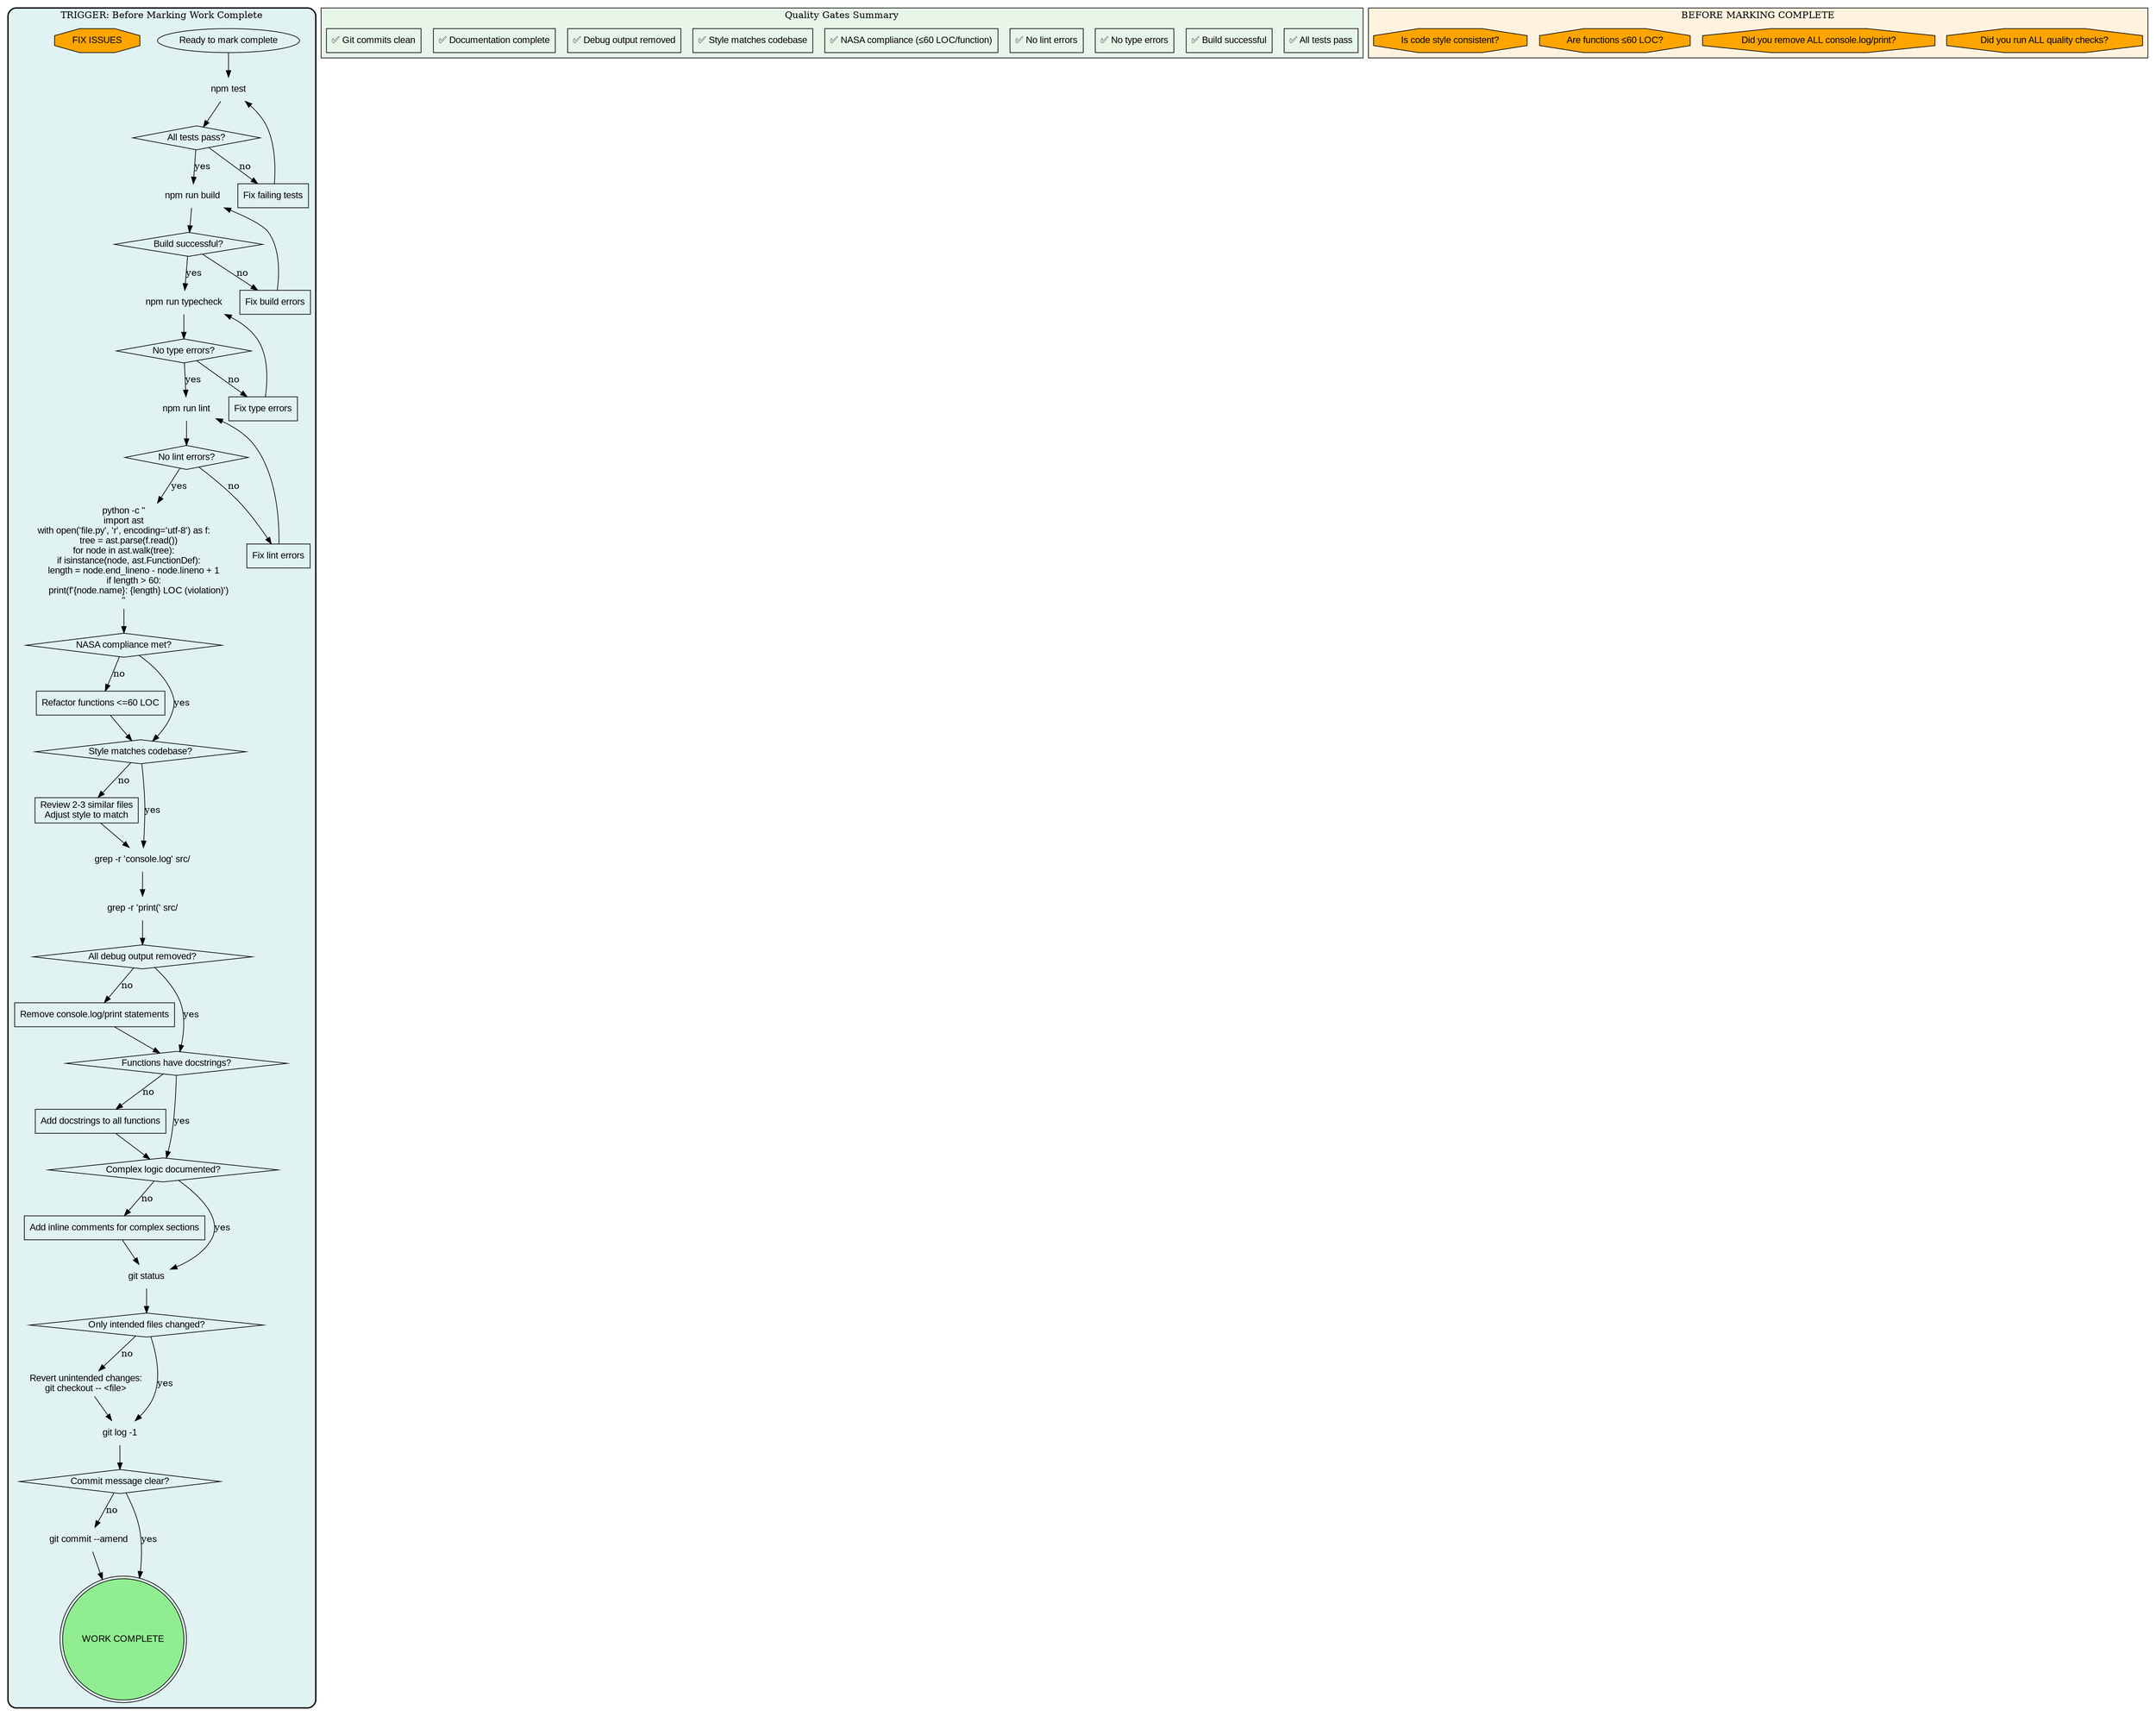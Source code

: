 digraph COMPLETION_CHECKLIST {
    // TRIGGER: Before marking work complete
    // USE WHEN:
    //   - Feature implementation finished
    //   - About to mark task as done
    //   - Ready for review/merge

    rankdir=TB;
    node [fontname="Arial"];

    subgraph cluster_completion {
        label="TRIGGER: Before Marking Work Complete";
        style="rounded,bold";
        bgcolor="#e0f2f1";

        // Entry
        "Ready to mark complete" [shape=ellipse];

        // Test verification
        "npm test" [shape=plaintext];
        "All tests pass?" [shape=diamond];
        "Fix failing tests" [shape=box];

        // Build verification
        "npm run build" [shape=plaintext];
        "Build successful?" [shape=diamond];
        "Fix build errors" [shape=box];

        // Type checking
        "npm run typecheck" [shape=plaintext];
        "No type errors?" [shape=diamond];
        "Fix type errors" [shape=box];

        // Linting
        "npm run lint" [shape=plaintext];
        "No lint errors?" [shape=diamond];
        "Fix lint errors" [shape=box];

        // NASA compliance
        "python -c \"\nimport ast\nwith open('file.py', 'r', encoding='utf-8') as f:\n    tree = ast.parse(f.read())\nfor node in ast.walk(tree):\n    if isinstance(node, ast.FunctionDef):\n        length = node.end_lineno - node.lineno + 1\n        if length > 60:\n            print(f'{node.name}: {length} LOC (violation)')\n\"" [shape=plaintext];
        "NASA compliance met?" [shape=diamond];
        "Refactor functions <=60 LOC" [shape=box];

        // Code style
        "Style matches codebase?" [shape=diamond];
        "Review 2-3 similar files\nAdjust style to match" [shape=box];

        // Debug output cleanup
        "grep -r 'console.log' src/" [shape=plaintext];
        "grep -r 'print(' src/" [shape=plaintext];
        "All debug output removed?" [shape=diamond];
        "Remove console.log/print statements" [shape=box];

        // Documentation
        "Functions have docstrings?" [shape=diamond];
        "Add docstrings to all functions" [shape=box];

        "Complex logic documented?" [shape=diamond];
        "Add inline comments for complex sections" [shape=box];

        // Git status
        "git status" [shape=plaintext];
        "Only intended files changed?" [shape=diamond];
        "Revert unintended changes:\ngit checkout -- <file>" [shape=plaintext];

        // Commit verification
        "git log -1" [shape=plaintext];
        "Commit message clear?" [shape=diamond];
        "git commit --amend" [shape=plaintext];

        "WORK COMPLETE" [shape=doublecircle, style=filled, fillcolor=lightgreen];
        "FIX ISSUES" [shape=octagon, style=filled, fillcolor=orange];

        // Flow
        "Ready to mark complete" -> "npm test";

        "npm test" -> "All tests pass?";
        "All tests pass?" -> "npm run build" [label="yes"];
        "All tests pass?" -> "Fix failing tests" [label="no"];
        "Fix failing tests" -> "npm test";

        "npm run build" -> "Build successful?";
        "Build successful?" -> "npm run typecheck" [label="yes"];
        "Build successful?" -> "Fix build errors" [label="no"];
        "Fix build errors" -> "npm run build";

        "npm run typecheck" -> "No type errors?";
        "No type errors?" -> "npm run lint" [label="yes"];
        "No type errors?" -> "Fix type errors" [label="no"];
        "Fix type errors" -> "npm run typecheck";

        "npm run lint" -> "No lint errors?";
        "No lint errors?" -> "python -c \"\nimport ast\nwith open('file.py', 'r', encoding='utf-8') as f:\n    tree = ast.parse(f.read())\nfor node in ast.walk(tree):\n    if isinstance(node, ast.FunctionDef):\n        length = node.end_lineno - node.lineno + 1\n        if length > 60:\n            print(f'{node.name}: {length} LOC (violation)')\n\"" [label="yes"];
        "No lint errors?" -> "Fix lint errors" [label="no"];
        "Fix lint errors" -> "npm run lint";

        "python -c \"\nimport ast\nwith open('file.py', 'r', encoding='utf-8') as f:\n    tree = ast.parse(f.read())\nfor node in ast.walk(tree):\n    if isinstance(node, ast.FunctionDef):\n        length = node.end_lineno - node.lineno + 1\n        if length > 60:\n            print(f'{node.name}: {length} LOC (violation)')\n\"" -> "NASA compliance met?";
        "NASA compliance met?" -> "Style matches codebase?" [label="yes"];
        "NASA compliance met?" -> "Refactor functions <=60 LOC" [label="no"];
        "Refactor functions <=60 LOC" -> "Style matches codebase?";

        "Style matches codebase?" -> "grep -r 'console.log' src/" [label="yes"];
        "Style matches codebase?" -> "Review 2-3 similar files\nAdjust style to match" [label="no"];
        "Review 2-3 similar files\nAdjust style to match" -> "grep -r 'console.log' src/";

        "grep -r 'console.log' src/" -> "grep -r 'print(' src/";
        "grep -r 'print(' src/" -> "All debug output removed?";
        "All debug output removed?" -> "Functions have docstrings?" [label="yes"];
        "All debug output removed?" -> "Remove console.log/print statements" [label="no"];
        "Remove console.log/print statements" -> "Functions have docstrings?";

        "Functions have docstrings?" -> "Complex logic documented?" [label="yes"];
        "Functions have docstrings?" -> "Add docstrings to all functions" [label="no"];
        "Add docstrings to all functions" -> "Complex logic documented?";

        "Complex logic documented?" -> "git status" [label="yes"];
        "Complex logic documented?" -> "Add inline comments for complex sections" [label="no"];
        "Add inline comments for complex sections" -> "git status";

        "git status" -> "Only intended files changed?";
        "Only intended files changed?" -> "git log -1" [label="yes"];
        "Only intended files changed?" -> "Revert unintended changes:\ngit checkout -- <file>" [label="no"];
        "Revert unintended changes:\ngit checkout -- <file>" -> "git log -1";

        "git log -1" -> "Commit message clear?";
        "Commit message clear?" -> "WORK COMPLETE" [label="yes"];
        "Commit message clear?" -> "git commit --amend" [label="no"];
        "git commit --amend" -> "WORK COMPLETE";
    }

    // Quality gates summary
    subgraph cluster_quality_gates {
        label="Quality Gates Summary";
        bgcolor="#e8f5e9";

        "✅ All tests pass" [shape=box];
        "✅ Build successful" [shape=box];
        "✅ No type errors" [shape=box];
        "✅ No lint errors" [shape=box];
        "✅ NASA compliance (≤60 LOC/function)" [shape=box];
        "✅ Style matches codebase" [shape=box];
        "✅ Debug output removed" [shape=box];
        "✅ Documentation complete" [shape=box];
        "✅ Git commits clean" [shape=box];
    }

    // Critical reminders
    subgraph cluster_reminders {
        label="BEFORE MARKING COMPLETE";
        bgcolor="#fff3e0";

        "Did you run ALL quality checks?" [shape=octagon, style=filled, fillcolor=orange];
        "Did you remove ALL console.log/print?" [shape=octagon, style=filled, fillcolor=orange];
        "Are functions ≤60 LOC?" [shape=octagon, style=filled, fillcolor=orange];
        "Is code style consistent?" [shape=octagon, style=filled, fillcolor=orange];
    }
}
